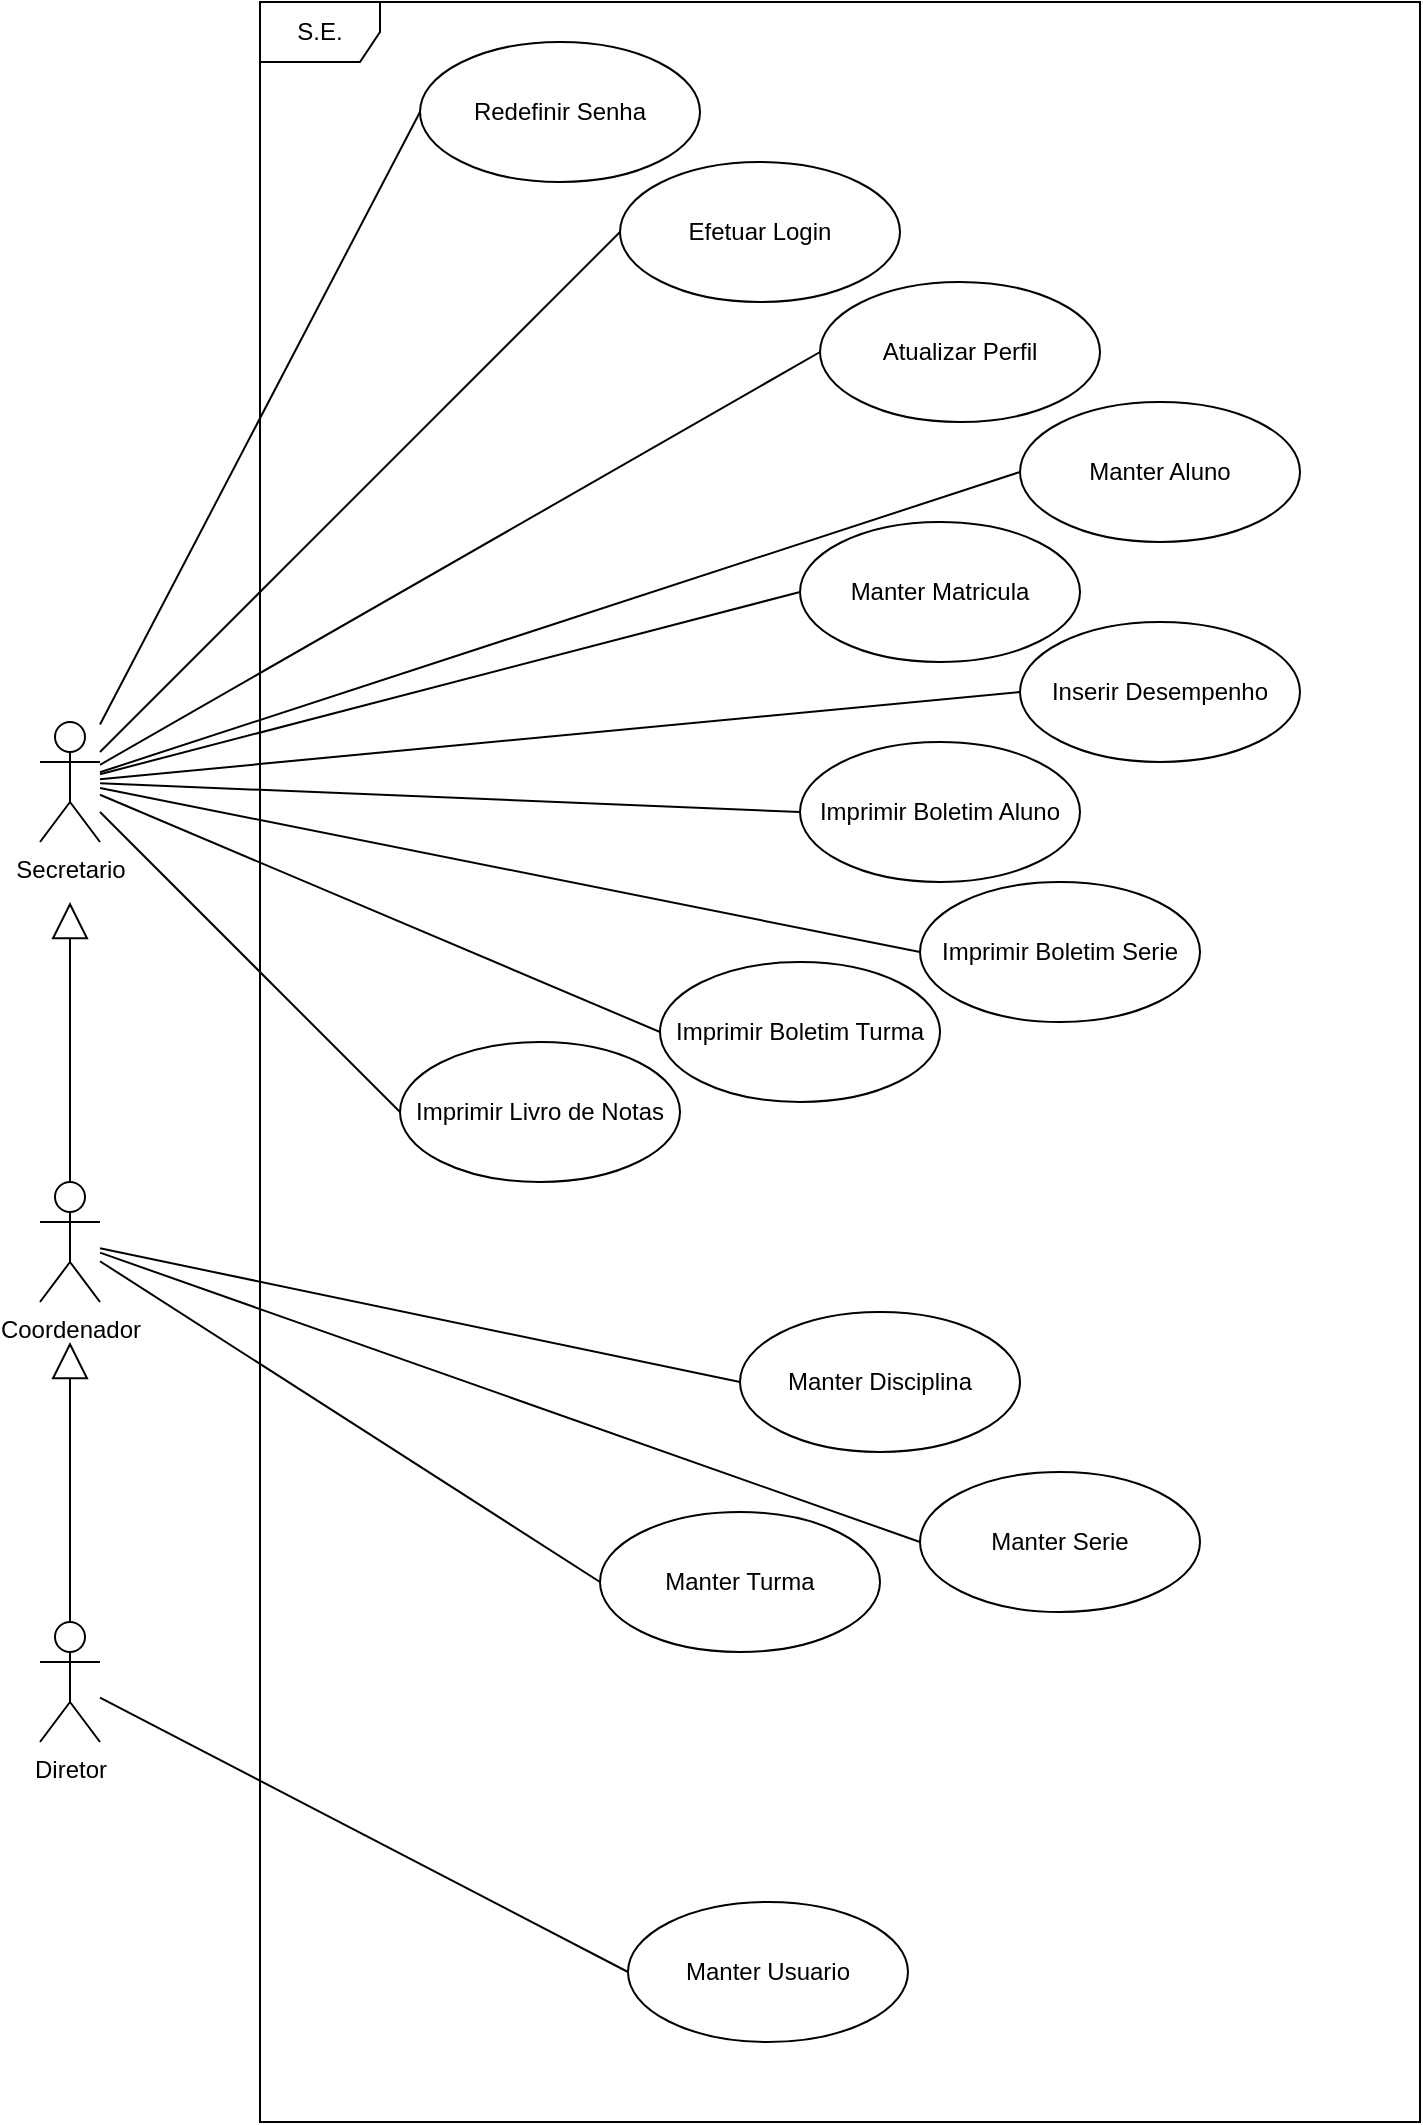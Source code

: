 <mxfile version="20.5.3" type="device"><diagram id="09tFyymhV5t_6Tn38LB1" name="Página-1"><mxGraphModel dx="2426" dy="1348" grid="1" gridSize="10" guides="1" tooltips="1" connect="1" arrows="1" fold="1" page="1" pageScale="1" pageWidth="827" pageHeight="1169" math="0" shadow="0"><root><mxCell id="0"/><mxCell id="1" parent="0"/><mxCell id="4B-G_jyvO16FLwjpSOQi-54" value="S.E." style="shape=umlFrame;whiteSpace=wrap;html=1;" vertex="1" parent="1"><mxGeometry x="160" y="30" width="580" height="1060" as="geometry"/></mxCell><mxCell id="4B-G_jyvO16FLwjpSOQi-32" style="rounded=0;orthogonalLoop=1;jettySize=auto;html=1;entryX=0;entryY=0.5;entryDx=0;entryDy=0;endArrow=none;endFill=0;" edge="1" parent="1" source="4B-G_jyvO16FLwjpSOQi-2" target="4B-G_jyvO16FLwjpSOQi-19"><mxGeometry relative="1" as="geometry"/></mxCell><mxCell id="4B-G_jyvO16FLwjpSOQi-33" style="edgeStyle=none;rounded=0;orthogonalLoop=1;jettySize=auto;html=1;entryX=0;entryY=0.5;entryDx=0;entryDy=0;endArrow=none;endFill=0;" edge="1" parent="1" source="4B-G_jyvO16FLwjpSOQi-2" target="4B-G_jyvO16FLwjpSOQi-18"><mxGeometry relative="1" as="geometry"/></mxCell><mxCell id="4B-G_jyvO16FLwjpSOQi-34" style="edgeStyle=none;rounded=0;orthogonalLoop=1;jettySize=auto;html=1;entryX=0;entryY=0.5;entryDx=0;entryDy=0;endArrow=none;endFill=0;" edge="1" parent="1" source="4B-G_jyvO16FLwjpSOQi-2" target="4B-G_jyvO16FLwjpSOQi-21"><mxGeometry relative="1" as="geometry"/></mxCell><mxCell id="4B-G_jyvO16FLwjpSOQi-35" style="edgeStyle=none;rounded=0;orthogonalLoop=1;jettySize=auto;html=1;entryX=0;entryY=0.5;entryDx=0;entryDy=0;endArrow=none;endFill=0;" edge="1" parent="1" source="4B-G_jyvO16FLwjpSOQi-2" target="4B-G_jyvO16FLwjpSOQi-22"><mxGeometry relative="1" as="geometry"/></mxCell><mxCell id="4B-G_jyvO16FLwjpSOQi-36" style="edgeStyle=none;rounded=0;orthogonalLoop=1;jettySize=auto;html=1;entryX=0;entryY=0.5;entryDx=0;entryDy=0;endArrow=none;endFill=0;" edge="1" parent="1" source="4B-G_jyvO16FLwjpSOQi-2" target="4B-G_jyvO16FLwjpSOQi-23"><mxGeometry relative="1" as="geometry"/></mxCell><mxCell id="4B-G_jyvO16FLwjpSOQi-37" style="edgeStyle=none;rounded=0;orthogonalLoop=1;jettySize=auto;html=1;entryX=0;entryY=0.5;entryDx=0;entryDy=0;endArrow=none;endFill=0;" edge="1" parent="1" source="4B-G_jyvO16FLwjpSOQi-2" target="4B-G_jyvO16FLwjpSOQi-24"><mxGeometry relative="1" as="geometry"/></mxCell><mxCell id="4B-G_jyvO16FLwjpSOQi-38" style="edgeStyle=none;rounded=0;orthogonalLoop=1;jettySize=auto;html=1;entryX=0;entryY=0.5;entryDx=0;entryDy=0;endArrow=none;endFill=0;" edge="1" parent="1" source="4B-G_jyvO16FLwjpSOQi-2" target="4B-G_jyvO16FLwjpSOQi-26"><mxGeometry relative="1" as="geometry"/></mxCell><mxCell id="4B-G_jyvO16FLwjpSOQi-39" style="edgeStyle=none;rounded=0;orthogonalLoop=1;jettySize=auto;html=1;entryX=0;entryY=0.5;entryDx=0;entryDy=0;endArrow=none;endFill=0;" edge="1" parent="1" source="4B-G_jyvO16FLwjpSOQi-2" target="4B-G_jyvO16FLwjpSOQi-31"><mxGeometry relative="1" as="geometry"/></mxCell><mxCell id="4B-G_jyvO16FLwjpSOQi-40" style="edgeStyle=none;rounded=0;orthogonalLoop=1;jettySize=auto;html=1;entryX=0;entryY=0.5;entryDx=0;entryDy=0;endArrow=none;endFill=0;" edge="1" parent="1" source="4B-G_jyvO16FLwjpSOQi-2" target="4B-G_jyvO16FLwjpSOQi-25"><mxGeometry relative="1" as="geometry"/></mxCell><mxCell id="4B-G_jyvO16FLwjpSOQi-41" style="edgeStyle=none;rounded=0;orthogonalLoop=1;jettySize=auto;html=1;entryX=0;entryY=0.5;entryDx=0;entryDy=0;endArrow=none;endFill=0;" edge="1" parent="1" source="4B-G_jyvO16FLwjpSOQi-2" target="4B-G_jyvO16FLwjpSOQi-30"><mxGeometry relative="1" as="geometry"/></mxCell><mxCell id="4B-G_jyvO16FLwjpSOQi-2" value="Secretario" style="shape=umlActor;verticalLabelPosition=bottom;verticalAlign=top;html=1;" vertex="1" parent="1"><mxGeometry x="50" y="390" width="30" height="60" as="geometry"/></mxCell><mxCell id="4B-G_jyvO16FLwjpSOQi-42" style="edgeStyle=none;rounded=0;orthogonalLoop=1;jettySize=auto;html=1;entryX=0;entryY=0.5;entryDx=0;entryDy=0;endArrow=none;endFill=0;" edge="1" parent="1" source="4B-G_jyvO16FLwjpSOQi-3" target="4B-G_jyvO16FLwjpSOQi-29"><mxGeometry relative="1" as="geometry"/></mxCell><mxCell id="4B-G_jyvO16FLwjpSOQi-43" style="edgeStyle=none;rounded=0;orthogonalLoop=1;jettySize=auto;html=1;entryX=0;entryY=0.5;entryDx=0;entryDy=0;endArrow=none;endFill=0;" edge="1" parent="1" source="4B-G_jyvO16FLwjpSOQi-3" target="4B-G_jyvO16FLwjpSOQi-28"><mxGeometry relative="1" as="geometry"/></mxCell><mxCell id="4B-G_jyvO16FLwjpSOQi-44" style="edgeStyle=none;rounded=0;orthogonalLoop=1;jettySize=auto;html=1;entryX=0;entryY=0.5;entryDx=0;entryDy=0;endArrow=none;endFill=0;" edge="1" parent="1" source="4B-G_jyvO16FLwjpSOQi-3" target="4B-G_jyvO16FLwjpSOQi-27"><mxGeometry relative="1" as="geometry"/></mxCell><mxCell id="4B-G_jyvO16FLwjpSOQi-51" style="edgeStyle=none;rounded=0;orthogonalLoop=1;jettySize=auto;html=1;endArrow=block;endFill=0;startSize=6;endSize=16;" edge="1" parent="1" source="4B-G_jyvO16FLwjpSOQi-3"><mxGeometry relative="1" as="geometry"><mxPoint x="65" y="480" as="targetPoint"/></mxGeometry></mxCell><mxCell id="4B-G_jyvO16FLwjpSOQi-3" value="Coordenador" style="shape=umlActor;verticalLabelPosition=bottom;verticalAlign=top;html=1;" vertex="1" parent="1"><mxGeometry x="50" y="620" width="30" height="60" as="geometry"/></mxCell><mxCell id="4B-G_jyvO16FLwjpSOQi-45" style="edgeStyle=none;rounded=0;orthogonalLoop=1;jettySize=auto;html=1;entryX=0;entryY=0.5;entryDx=0;entryDy=0;endArrow=none;endFill=0;" edge="1" parent="1" source="4B-G_jyvO16FLwjpSOQi-4" target="4B-G_jyvO16FLwjpSOQi-20"><mxGeometry relative="1" as="geometry"/></mxCell><mxCell id="4B-G_jyvO16FLwjpSOQi-53" style="edgeStyle=none;rounded=0;orthogonalLoop=1;jettySize=auto;html=1;endArrow=block;endFill=0;startSize=6;endSize=16;" edge="1" parent="1" source="4B-G_jyvO16FLwjpSOQi-4"><mxGeometry relative="1" as="geometry"><mxPoint x="65" y="700" as="targetPoint"/></mxGeometry></mxCell><mxCell id="4B-G_jyvO16FLwjpSOQi-4" value="Diretor" style="shape=umlActor;verticalLabelPosition=bottom;verticalAlign=top;html=1;" vertex="1" parent="1"><mxGeometry x="50" y="840" width="30" height="60" as="geometry"/></mxCell><mxCell id="4B-G_jyvO16FLwjpSOQi-18" value="Efetuar Login" style="ellipse;whiteSpace=wrap;html=1;" vertex="1" parent="1"><mxGeometry x="340" y="110" width="140" height="70" as="geometry"/></mxCell><mxCell id="4B-G_jyvO16FLwjpSOQi-19" value="Redefinir Senha" style="ellipse;whiteSpace=wrap;html=1;" vertex="1" parent="1"><mxGeometry x="240" y="50" width="140" height="70" as="geometry"/></mxCell><mxCell id="4B-G_jyvO16FLwjpSOQi-20" value="Manter Usuario" style="ellipse;whiteSpace=wrap;html=1;" vertex="1" parent="1"><mxGeometry x="344" y="980" width="140" height="70" as="geometry"/></mxCell><mxCell id="4B-G_jyvO16FLwjpSOQi-21" value="Atualizar Perfil" style="ellipse;whiteSpace=wrap;html=1;" vertex="1" parent="1"><mxGeometry x="440" y="170" width="140" height="70" as="geometry"/></mxCell><mxCell id="4B-G_jyvO16FLwjpSOQi-22" value="Manter Aluno" style="ellipse;whiteSpace=wrap;html=1;" vertex="1" parent="1"><mxGeometry x="540" y="230" width="140" height="70" as="geometry"/></mxCell><mxCell id="4B-G_jyvO16FLwjpSOQi-23" value="Manter Matricula" style="ellipse;whiteSpace=wrap;html=1;" vertex="1" parent="1"><mxGeometry x="430" y="290" width="140" height="70" as="geometry"/></mxCell><mxCell id="4B-G_jyvO16FLwjpSOQi-24" value="Inserir Desempenho" style="ellipse;whiteSpace=wrap;html=1;" vertex="1" parent="1"><mxGeometry x="540" y="340" width="140" height="70" as="geometry"/></mxCell><mxCell id="4B-G_jyvO16FLwjpSOQi-25" value="Imprimir Boletim Turma" style="ellipse;whiteSpace=wrap;html=1;" vertex="1" parent="1"><mxGeometry x="360" y="510" width="140" height="70" as="geometry"/></mxCell><mxCell id="4B-G_jyvO16FLwjpSOQi-26" value="Imprimir Boletim Aluno" style="ellipse;whiteSpace=wrap;html=1;" vertex="1" parent="1"><mxGeometry x="430" y="400" width="140" height="70" as="geometry"/></mxCell><mxCell id="4B-G_jyvO16FLwjpSOQi-27" value="Manter Turma" style="ellipse;whiteSpace=wrap;html=1;" vertex="1" parent="1"><mxGeometry x="330" y="785" width="140" height="70" as="geometry"/></mxCell><mxCell id="4B-G_jyvO16FLwjpSOQi-28" value="Manter Serie" style="ellipse;whiteSpace=wrap;html=1;" vertex="1" parent="1"><mxGeometry x="490" y="765" width="140" height="70" as="geometry"/></mxCell><mxCell id="4B-G_jyvO16FLwjpSOQi-29" value="Manter Disciplina" style="ellipse;whiteSpace=wrap;html=1;" vertex="1" parent="1"><mxGeometry x="400" y="685" width="140" height="70" as="geometry"/></mxCell><mxCell id="4B-G_jyvO16FLwjpSOQi-30" value="Imprimir Livro de Notas" style="ellipse;whiteSpace=wrap;html=1;" vertex="1" parent="1"><mxGeometry x="230" y="550" width="140" height="70" as="geometry"/></mxCell><mxCell id="4B-G_jyvO16FLwjpSOQi-31" value="Imprimir Boletim Serie" style="ellipse;whiteSpace=wrap;html=1;" vertex="1" parent="1"><mxGeometry x="490" y="470" width="140" height="70" as="geometry"/></mxCell></root></mxGraphModel></diagram></mxfile>